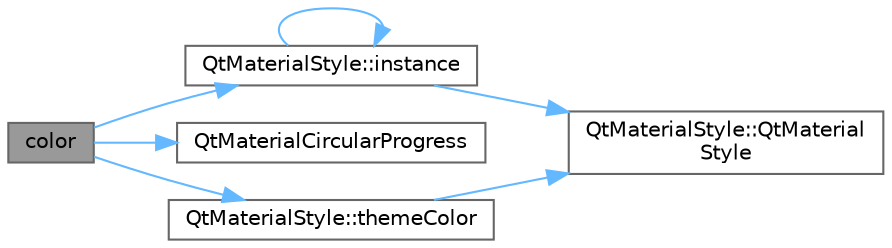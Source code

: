 digraph "color"
{
 // LATEX_PDF_SIZE
  bgcolor="transparent";
  edge [fontname=Helvetica,fontsize=10,labelfontname=Helvetica,labelfontsize=10];
  node [fontname=Helvetica,fontsize=10,shape=box,height=0.2,width=0.4];
  rankdir="LR";
  Node1 [id="Node000001",label="color",height=0.2,width=0.4,color="gray40", fillcolor="grey60", style="filled", fontcolor="black",tooltip="获取进度条颜色"];
  Node1 -> Node2 [id="edge1_Node000001_Node000002",color="steelblue1",style="solid",tooltip=" "];
  Node2 [id="Node000002",label="QtMaterialStyle::instance",height=0.2,width=0.4,color="grey40", fillcolor="white", style="filled",URL="$class_qt_material_style.html#ae88e34c52fff15c9783d3626d670e471",tooltip="获取单例实例"];
  Node2 -> Node2 [id="edge2_Node000002_Node000002",color="steelblue1",style="solid",tooltip=" "];
  Node2 -> Node3 [id="edge3_Node000002_Node000003",color="steelblue1",style="solid",tooltip=" "];
  Node3 [id="Node000003",label="QtMaterialStyle::QtMaterial\lStyle",height=0.2,width=0.4,color="grey40", fillcolor="white", style="filled",URL="$class_qt_material_style.html#a0daadaac95fd2f5a1697685265eb20ee",tooltip="< 声明私有类"];
  Node1 -> Node4 [id="edge4_Node000001_Node000004",color="steelblue1",style="solid",tooltip=" "];
  Node4 [id="Node000004",label="QtMaterialCircularProgress",height=0.2,width=0.4,color="grey40", fillcolor="white", style="filled",URL="$class_qt_material_circular_progress.html#af074b55195846245539a8d0841189d19",tooltip="构造函数，初始化圆形进度条"];
  Node1 -> Node5 [id="edge5_Node000001_Node000005",color="steelblue1",style="solid",tooltip=" "];
  Node5 [id="Node000005",label="QtMaterialStyle::themeColor",height=0.2,width=0.4,color="grey40", fillcolor="white", style="filled",URL="$class_qt_material_style.html#aa27737c1d02ac2d46e2be45e068e176e",tooltip="获取主题颜色"];
  Node5 -> Node3 [id="edge6_Node000005_Node000003",color="steelblue1",style="solid",tooltip=" "];
}

